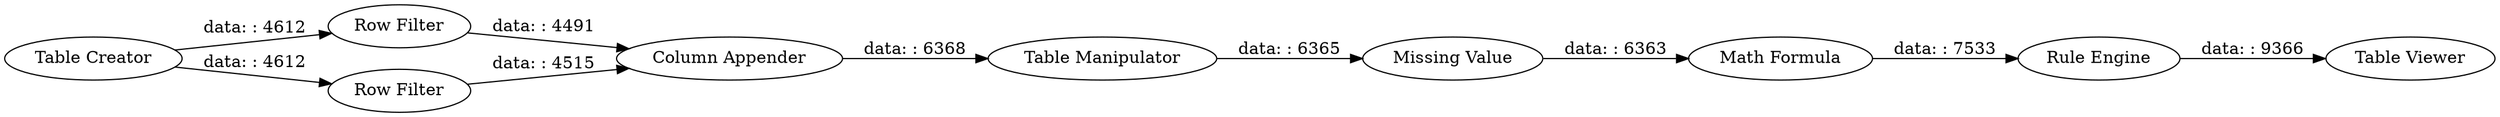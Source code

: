 digraph {
	"-6039875274878245474_3" [label="Row Filter"]
	"-6039875274878245474_5" [label="Missing Value"]
	"-6039875274878245474_9" [label="Table Manipulator"]
	"-6039875274878245474_1" [label="Table Creator"]
	"-6039875274878245474_6" [label="Math Formula"]
	"-6039875274878245474_8" [label="Table Viewer"]
	"-6039875274878245474_7" [label="Rule Engine"]
	"-6039875274878245474_2" [label="Row Filter"]
	"-6039875274878245474_4" [label="Column Appender"]
	"-6039875274878245474_9" -> "-6039875274878245474_5" [label="data: : 6365"]
	"-6039875274878245474_3" -> "-6039875274878245474_4" [label="data: : 4491"]
	"-6039875274878245474_5" -> "-6039875274878245474_6" [label="data: : 6363"]
	"-6039875274878245474_7" -> "-6039875274878245474_8" [label="data: : 9366"]
	"-6039875274878245474_2" -> "-6039875274878245474_4" [label="data: : 4515"]
	"-6039875274878245474_6" -> "-6039875274878245474_7" [label="data: : 7533"]
	"-6039875274878245474_1" -> "-6039875274878245474_3" [label="data: : 4612"]
	"-6039875274878245474_1" -> "-6039875274878245474_2" [label="data: : 4612"]
	"-6039875274878245474_4" -> "-6039875274878245474_9" [label="data: : 6368"]
	rankdir=LR
}
